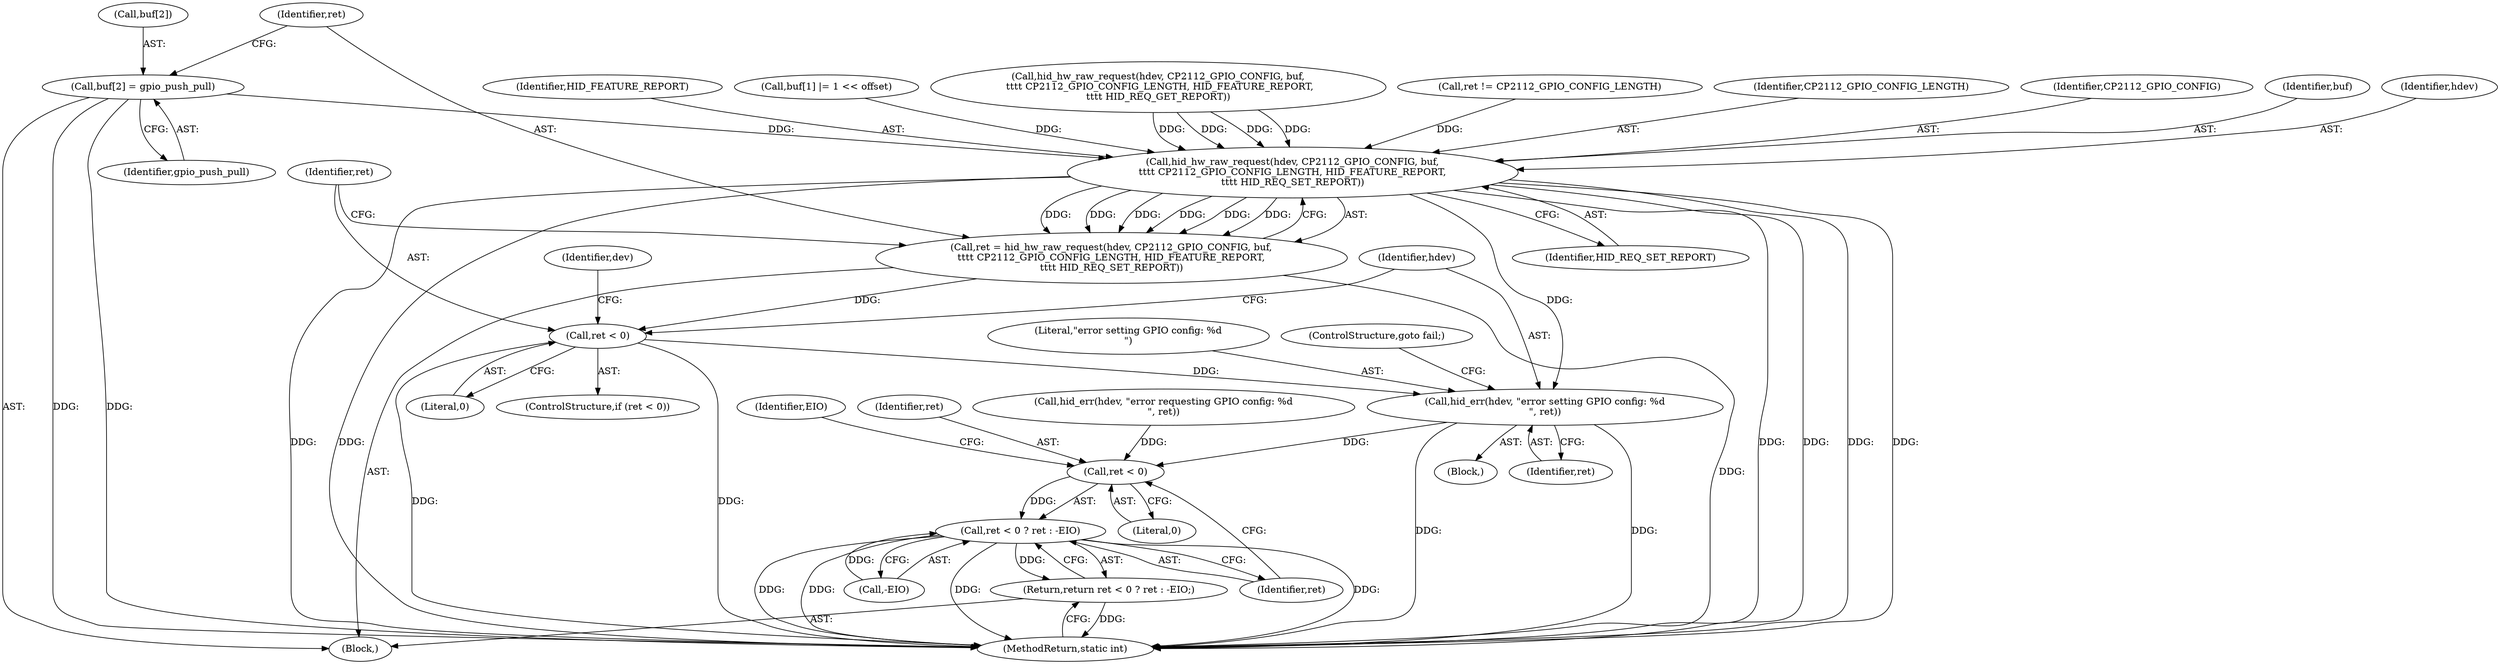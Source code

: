 digraph "0_linux_7a7b5df84b6b4e5d599c7289526eed96541a0654_0@array" {
"1000155" [label="(Call,buf[2] = gpio_push_pull)"];
"1000162" [label="(Call,hid_hw_raw_request(hdev, CP2112_GPIO_CONFIG, buf,\n\t\t\t\t CP2112_GPIO_CONFIG_LENGTH, HID_FEATURE_REPORT,\n\t\t\t\t HID_REQ_SET_REPORT))"];
"1000160" [label="(Call,ret = hid_hw_raw_request(hdev, CP2112_GPIO_CONFIG, buf,\n\t\t\t\t CP2112_GPIO_CONFIG_LENGTH, HID_FEATURE_REPORT,\n\t\t\t\t HID_REQ_SET_REPORT))"];
"1000170" [label="(Call,ret < 0)"];
"1000174" [label="(Call,hid_err(hdev, \"error setting GPIO config: %d\n\", ret))"];
"1000198" [label="(Call,ret < 0)"];
"1000197" [label="(Call,ret < 0 ? ret : -EIO)"];
"1000196" [label="(Return,return ret < 0 ? ret : -EIO;)"];
"1000204" [label="(MethodReturn,static int)"];
"1000197" [label="(Call,ret < 0 ? ret : -EIO)"];
"1000161" [label="(Identifier,ret)"];
"1000164" [label="(Identifier,CP2112_GPIO_CONFIG)"];
"1000170" [label="(Call,ret < 0)"];
"1000165" [label="(Identifier,buf)"];
"1000159" [label="(Identifier,gpio_push_pull)"];
"1000160" [label="(Call,ret = hid_hw_raw_request(hdev, CP2112_GPIO_CONFIG, buf,\n\t\t\t\t CP2112_GPIO_CONFIG_LENGTH, HID_FEATURE_REPORT,\n\t\t\t\t HID_REQ_SET_REPORT))"];
"1000155" [label="(Call,buf[2] = gpio_push_pull)"];
"1000203" [label="(Identifier,EIO)"];
"1000163" [label="(Identifier,hdev)"];
"1000201" [label="(Identifier,ret)"];
"1000202" [label="(Call,-EIO)"];
"1000182" [label="(Identifier,dev)"];
"1000173" [label="(Block,)"];
"1000156" [label="(Call,buf[2])"];
"1000177" [label="(Identifier,ret)"];
"1000176" [label="(Literal,\"error setting GPIO config: %d\n\")"];
"1000198" [label="(Call,ret < 0)"];
"1000200" [label="(Literal,0)"];
"1000167" [label="(Identifier,HID_FEATURE_REPORT)"];
"1000199" [label="(Identifier,ret)"];
"1000162" [label="(Call,hid_hw_raw_request(hdev, CP2112_GPIO_CONFIG, buf,\n\t\t\t\t CP2112_GPIO_CONFIG_LENGTH, HID_FEATURE_REPORT,\n\t\t\t\t HID_REQ_SET_REPORT))"];
"1000148" [label="(Call,buf[1] |= 1 << offset)"];
"1000178" [label="(ControlStructure,goto fail;)"];
"1000169" [label="(ControlStructure,if (ret < 0))"];
"1000131" [label="(Call,hid_hw_raw_request(hdev, CP2112_GPIO_CONFIG, buf,\n \t\t\t\t CP2112_GPIO_CONFIG_LENGTH, HID_FEATURE_REPORT,\n\t\t\t\t HID_REQ_GET_REPORT))"];
"1000143" [label="(Call,hid_err(hdev, \"error requesting GPIO config: %d\n\", ret))"];
"1000139" [label="(Call,ret != CP2112_GPIO_CONFIG_LENGTH)"];
"1000171" [label="(Identifier,ret)"];
"1000168" [label="(Identifier,HID_REQ_SET_REPORT)"];
"1000175" [label="(Identifier,hdev)"];
"1000166" [label="(Identifier,CP2112_GPIO_CONFIG_LENGTH)"];
"1000172" [label="(Literal,0)"];
"1000105" [label="(Block,)"];
"1000174" [label="(Call,hid_err(hdev, \"error setting GPIO config: %d\n\", ret))"];
"1000196" [label="(Return,return ret < 0 ? ret : -EIO;)"];
"1000155" -> "1000105"  [label="AST: "];
"1000155" -> "1000159"  [label="CFG: "];
"1000156" -> "1000155"  [label="AST: "];
"1000159" -> "1000155"  [label="AST: "];
"1000161" -> "1000155"  [label="CFG: "];
"1000155" -> "1000204"  [label="DDG: "];
"1000155" -> "1000204"  [label="DDG: "];
"1000155" -> "1000162"  [label="DDG: "];
"1000162" -> "1000160"  [label="AST: "];
"1000162" -> "1000168"  [label="CFG: "];
"1000163" -> "1000162"  [label="AST: "];
"1000164" -> "1000162"  [label="AST: "];
"1000165" -> "1000162"  [label="AST: "];
"1000166" -> "1000162"  [label="AST: "];
"1000167" -> "1000162"  [label="AST: "];
"1000168" -> "1000162"  [label="AST: "];
"1000160" -> "1000162"  [label="CFG: "];
"1000162" -> "1000204"  [label="DDG: "];
"1000162" -> "1000204"  [label="DDG: "];
"1000162" -> "1000204"  [label="DDG: "];
"1000162" -> "1000204"  [label="DDG: "];
"1000162" -> "1000204"  [label="DDG: "];
"1000162" -> "1000204"  [label="DDG: "];
"1000162" -> "1000160"  [label="DDG: "];
"1000162" -> "1000160"  [label="DDG: "];
"1000162" -> "1000160"  [label="DDG: "];
"1000162" -> "1000160"  [label="DDG: "];
"1000162" -> "1000160"  [label="DDG: "];
"1000162" -> "1000160"  [label="DDG: "];
"1000131" -> "1000162"  [label="DDG: "];
"1000131" -> "1000162"  [label="DDG: "];
"1000131" -> "1000162"  [label="DDG: "];
"1000131" -> "1000162"  [label="DDG: "];
"1000148" -> "1000162"  [label="DDG: "];
"1000139" -> "1000162"  [label="DDG: "];
"1000162" -> "1000174"  [label="DDG: "];
"1000160" -> "1000105"  [label="AST: "];
"1000161" -> "1000160"  [label="AST: "];
"1000171" -> "1000160"  [label="CFG: "];
"1000160" -> "1000204"  [label="DDG: "];
"1000160" -> "1000170"  [label="DDG: "];
"1000170" -> "1000169"  [label="AST: "];
"1000170" -> "1000172"  [label="CFG: "];
"1000171" -> "1000170"  [label="AST: "];
"1000172" -> "1000170"  [label="AST: "];
"1000175" -> "1000170"  [label="CFG: "];
"1000182" -> "1000170"  [label="CFG: "];
"1000170" -> "1000204"  [label="DDG: "];
"1000170" -> "1000204"  [label="DDG: "];
"1000170" -> "1000174"  [label="DDG: "];
"1000174" -> "1000173"  [label="AST: "];
"1000174" -> "1000177"  [label="CFG: "];
"1000175" -> "1000174"  [label="AST: "];
"1000176" -> "1000174"  [label="AST: "];
"1000177" -> "1000174"  [label="AST: "];
"1000178" -> "1000174"  [label="CFG: "];
"1000174" -> "1000204"  [label="DDG: "];
"1000174" -> "1000204"  [label="DDG: "];
"1000174" -> "1000198"  [label="DDG: "];
"1000198" -> "1000197"  [label="AST: "];
"1000198" -> "1000200"  [label="CFG: "];
"1000199" -> "1000198"  [label="AST: "];
"1000200" -> "1000198"  [label="AST: "];
"1000201" -> "1000198"  [label="CFG: "];
"1000203" -> "1000198"  [label="CFG: "];
"1000198" -> "1000197"  [label="DDG: "];
"1000143" -> "1000198"  [label="DDG: "];
"1000197" -> "1000196"  [label="AST: "];
"1000197" -> "1000201"  [label="CFG: "];
"1000197" -> "1000202"  [label="CFG: "];
"1000201" -> "1000197"  [label="AST: "];
"1000202" -> "1000197"  [label="AST: "];
"1000196" -> "1000197"  [label="CFG: "];
"1000197" -> "1000204"  [label="DDG: "];
"1000197" -> "1000204"  [label="DDG: "];
"1000197" -> "1000204"  [label="DDG: "];
"1000197" -> "1000204"  [label="DDG: "];
"1000197" -> "1000196"  [label="DDG: "];
"1000202" -> "1000197"  [label="DDG: "];
"1000196" -> "1000105"  [label="AST: "];
"1000204" -> "1000196"  [label="CFG: "];
"1000196" -> "1000204"  [label="DDG: "];
}
